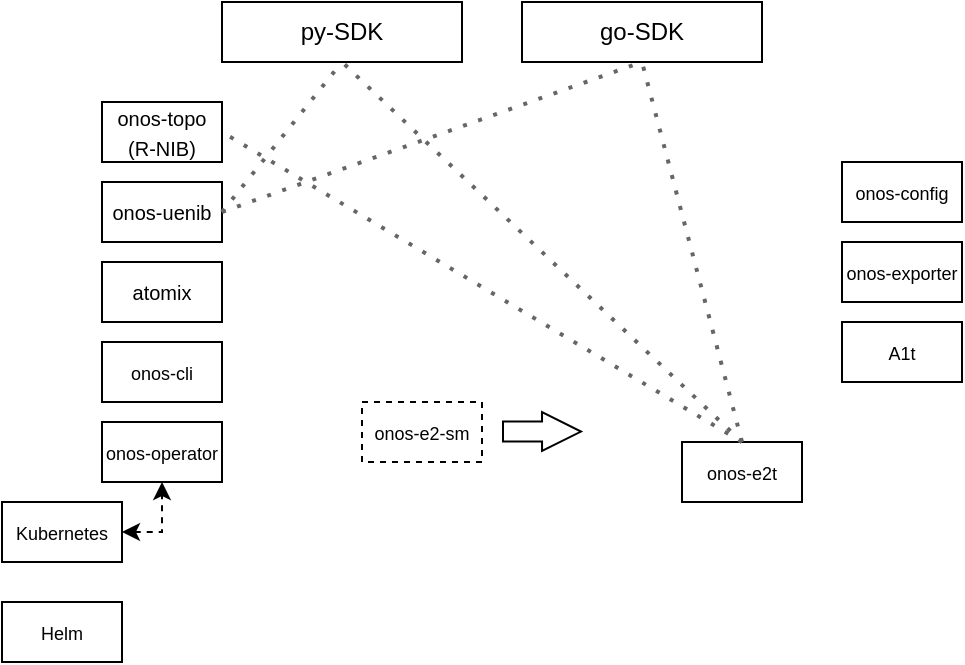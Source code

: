 <mxfile version="24.0.4" type="github">
  <diagram name="Page-1" id="4y5SWqxGncG3rMQPPUBM">
    <mxGraphModel dx="750" dy="441" grid="1" gridSize="10" guides="1" tooltips="1" connect="1" arrows="1" fold="1" page="1" pageScale="1" pageWidth="827" pageHeight="1169" math="0" shadow="0">
      <root>
        <mxCell id="0" />
        <mxCell id="1" parent="0" />
        <mxCell id="leUaTxTquXKBzJ7-gh0m-2" value="&lt;font style=&quot;font-size: 9px;&quot;&gt;onos-operator&lt;/font&gt;" style="rounded=0;whiteSpace=wrap;html=1;" vertex="1" parent="1">
          <mxGeometry x="230" y="430" width="60" height="30" as="geometry" />
        </mxCell>
        <mxCell id="leUaTxTquXKBzJ7-gh0m-3" value="&lt;font style=&quot;font-size: 9px;&quot;&gt;Helm&lt;/font&gt;" style="rounded=0;whiteSpace=wrap;html=1;" vertex="1" parent="1">
          <mxGeometry x="180" y="520" width="60" height="30" as="geometry" />
        </mxCell>
        <mxCell id="leUaTxTquXKBzJ7-gh0m-5" style="edgeStyle=orthogonalEdgeStyle;rounded=0;orthogonalLoop=1;jettySize=auto;html=1;exitX=1;exitY=0.5;exitDx=0;exitDy=0;entryX=0.5;entryY=1;entryDx=0;entryDy=0;startArrow=classic;startFill=1;dashed=1;" edge="1" parent="1" source="leUaTxTquXKBzJ7-gh0m-4" target="leUaTxTquXKBzJ7-gh0m-2">
          <mxGeometry relative="1" as="geometry" />
        </mxCell>
        <mxCell id="leUaTxTquXKBzJ7-gh0m-4" value="&lt;font style=&quot;font-size: 9px;&quot;&gt;Kubernetes&lt;/font&gt;" style="rounded=0;whiteSpace=wrap;html=1;" vertex="1" parent="1">
          <mxGeometry x="180" y="470" width="60" height="30" as="geometry" />
        </mxCell>
        <mxCell id="leUaTxTquXKBzJ7-gh0m-6" value="&lt;font style=&quot;font-size: 9px;&quot;&gt;onos-cli&lt;/font&gt;&lt;span style=&quot;color: rgba(0, 0, 0, 0); font-family: monospace; font-size: 0px; text-align: start; text-wrap: nowrap;&quot;&gt;%3CmxGraphModel%3E%3Croot%3E%3CmxCell%20id%3D%220%22%2F%3E%3CmxCell%20id%3D%221%22%20parent%3D%220%22%2F%3E%3CmxCell%20id%3D%222%22%20value%3D%22%26lt%3Bfont%20style%3D%26quot%3Bfont-size%3A%209px%3B%26quot%3B%26gt%3Bonos-operator%26lt%3B%2Ffont%26gt%3B%22%20style%3D%22rounded%3D0%3BwhiteSpace%3Dwrap%3Bhtml%3D1%3B%22%20vertex%3D%221%22%20parent%3D%221%22%3E%3CmxGeometry%20x%3D%22230%22%20y%3D%22430%22%20width%3D%2260%22%20height%3D%2230%22%20as%3D%22geometry%22%2F%3E%3C%2FmxCell%3E%3C%2Froot%3E%3C%2FmxGraphModel%3E&lt;/span&gt;" style="rounded=0;whiteSpace=wrap;html=1;" vertex="1" parent="1">
          <mxGeometry x="230" y="390" width="60" height="30" as="geometry" />
        </mxCell>
        <mxCell id="leUaTxTquXKBzJ7-gh0m-7" value="&lt;font size=&quot;1&quot;&gt;atomix&lt;/font&gt;&lt;span style=&quot;color: rgba(0, 0, 0, 0); font-family: monospace; font-size: 0px; text-align: start; text-wrap: nowrap;&quot;&gt;%3CmxGraphModel%3E%3Croot%3E%3CmxCell%20id%3D%220%22%2F%3E%3CmxCell%20id%3D%221%22%20parent%3D%220%22%2F%3E%3CmxCell%20id%3D%222%22%20value%3D%22%26lt%3Bfont%20style%3D%26quot%3Bfont-size%3A%209px%3B%26quot%3B%26gt%3Bonos-cli%26lt%3B%2Ffont%26gt%3B%26lt%3Bspan%20style%3D%26quot%3Bcolor%3A%20rgba(0%2C%200%2C%200%2C%200)%3B%20font-family%3A%20monospace%3B%20font-size%3A%200px%3B%20text-align%3A%20start%3B%20text-wrap%3A%20nowrap%3B%26quot%3B%26gt%3B%253CmxGraphModel%253E%253Croot%253E%253CmxCell%2520id%253D%25220%2522%252F%253E%253CmxCell%2520id%253D%25221%2522%2520parent%253D%25220%2522%252F%253E%253CmxCell%2520id%253D%25222%2522%2520value%253D%2522%2526lt%253Bfont%2520style%253D%2526quot%253Bfont-size%253A%25209px%253B%2526quot%253B%2526gt%253Bonos-operator%2526lt%253B%252Ffont%2526gt%253B%2522%2520style%253D%2522rounded%253D0%253BwhiteSpace%253Dwrap%253Bhtml%253D1%253B%2522%2520vertex%253D%25221%2522%2520parent%253D%25221%2522%253E%253CmxGeometry%2520x%253D%2522230%2522%2520y%253D%2522430%2522%2520width%253D%252260%2522%2520height%253D%252230%2522%2520as%253D%2522geometry%2522%252F%253E%253C%252FmxCell%253E%253C%252Froot%253E%253C%252FmxGraphModel%253E%26lt%3B%2Fspan%26gt%3B%22%20style%3D%22rounded%3D0%3BwhiteSpace%3Dwrap%3Bhtml%3D1%3B%22%20vertex%3D%221%22%20parent%3D%221%22%3E%3CmxGeometry%20x%3D%22230%22%20y%3D%22390%22%20width%3D%2260%22%20height%3D%2230%22%20as%3D%22geometry%22%2F%3E%3C%2FmxCell%3E%3C%2Froot%3E%3C%2FmxGraphModel%3E&lt;/span&gt;" style="rounded=0;whiteSpace=wrap;html=1;" vertex="1" parent="1">
          <mxGeometry x="230" y="350" width="60" height="30" as="geometry" />
        </mxCell>
        <mxCell id="leUaTxTquXKBzJ7-gh0m-8" value="&lt;font size=&quot;1&quot;&gt;onos-uenib&lt;/font&gt;" style="rounded=0;whiteSpace=wrap;html=1;" vertex="1" parent="1">
          <mxGeometry x="230" y="310" width="60" height="30" as="geometry" />
        </mxCell>
        <mxCell id="leUaTxTquXKBzJ7-gh0m-9" value="&lt;font style=&quot;font-size: 9px;&quot;&gt;onos-e2-sm&lt;/font&gt;" style="rounded=0;whiteSpace=wrap;html=1;dashed=1;" vertex="1" parent="1">
          <mxGeometry x="360" y="420" width="60" height="30" as="geometry" />
        </mxCell>
        <mxCell id="leUaTxTquXKBzJ7-gh0m-13" value="&lt;font style=&quot;font-size: 9px;&quot;&gt;A1t&lt;/font&gt;" style="rounded=0;whiteSpace=wrap;html=1;" vertex="1" parent="1">
          <mxGeometry x="600" y="380" width="60" height="30" as="geometry" />
        </mxCell>
        <mxCell id="leUaTxTquXKBzJ7-gh0m-14" value="&lt;font style=&quot;font-size: 9px;&quot;&gt;onos-exporter&lt;/font&gt;" style="rounded=0;whiteSpace=wrap;html=1;" vertex="1" parent="1">
          <mxGeometry x="600" y="340" width="60" height="30" as="geometry" />
        </mxCell>
        <mxCell id="leUaTxTquXKBzJ7-gh0m-15" value="&lt;font style=&quot;font-size: 9px;&quot;&gt;onos-config&lt;/font&gt;" style="rounded=0;whiteSpace=wrap;html=1;" vertex="1" parent="1">
          <mxGeometry x="600" y="300" width="60" height="30" as="geometry" />
        </mxCell>
        <mxCell id="leUaTxTquXKBzJ7-gh0m-16" value="&lt;font size=&quot;1&quot;&gt;onos-topo (R-NIB)&lt;/font&gt;" style="rounded=0;whiteSpace=wrap;html=1;" vertex="1" parent="1">
          <mxGeometry x="230" y="270" width="60" height="30" as="geometry" />
        </mxCell>
        <mxCell id="leUaTxTquXKBzJ7-gh0m-19" value="py-SDK" style="rounded=0;whiteSpace=wrap;html=1;" vertex="1" parent="1">
          <mxGeometry x="290" y="220" width="120" height="30" as="geometry" />
        </mxCell>
        <mxCell id="leUaTxTquXKBzJ7-gh0m-17" value="go-SDK" style="rounded=0;whiteSpace=wrap;html=1;" vertex="1" parent="1">
          <mxGeometry x="440" y="220" width="120" height="30" as="geometry" />
        </mxCell>
        <mxCell id="leUaTxTquXKBzJ7-gh0m-10" value="&lt;font style=&quot;font-size: 9px;&quot;&gt;onos-e2t&lt;/font&gt;" style="rounded=0;whiteSpace=wrap;html=1;" vertex="1" parent="1">
          <mxGeometry x="520" y="440" width="60" height="30" as="geometry" />
        </mxCell>
        <mxCell id="leUaTxTquXKBzJ7-gh0m-24" value="" style="endArrow=none;dashed=1;html=1;dashPattern=1 3;strokeWidth=2;rounded=0;exitX=0.5;exitY=0;exitDx=0;exitDy=0;fillColor=#f5f5f5;strokeColor=#666666;" edge="1" parent="1" source="leUaTxTquXKBzJ7-gh0m-10">
          <mxGeometry width="50" height="50" relative="1" as="geometry">
            <mxPoint x="450" y="300" as="sourcePoint" />
            <mxPoint x="500" y="250" as="targetPoint" />
          </mxGeometry>
        </mxCell>
        <mxCell id="leUaTxTquXKBzJ7-gh0m-25" value="" style="endArrow=none;dashed=1;html=1;dashPattern=1 3;strokeWidth=2;rounded=0;exitX=0.5;exitY=0;exitDx=0;exitDy=0;entryX=0.5;entryY=1;entryDx=0;entryDy=0;fillColor=#f5f5f5;strokeColor=#666666;" edge="1" parent="1" source="leUaTxTquXKBzJ7-gh0m-10" target="leUaTxTquXKBzJ7-gh0m-19">
          <mxGeometry width="50" height="50" relative="1" as="geometry">
            <mxPoint x="410" y="360" as="sourcePoint" />
            <mxPoint x="460" y="310" as="targetPoint" />
          </mxGeometry>
        </mxCell>
        <mxCell id="leUaTxTquXKBzJ7-gh0m-26" value="" style="endArrow=none;dashed=1;html=1;dashPattern=1 3;strokeWidth=2;rounded=0;entryX=1;entryY=0.5;entryDx=0;entryDy=0;exitX=0.5;exitY=0;exitDx=0;exitDy=0;fillColor=#f5f5f5;strokeColor=#666666;" edge="1" parent="1" source="leUaTxTquXKBzJ7-gh0m-10" target="leUaTxTquXKBzJ7-gh0m-16">
          <mxGeometry width="50" height="50" relative="1" as="geometry">
            <mxPoint x="410" y="360" as="sourcePoint" />
            <mxPoint x="460" y="310" as="targetPoint" />
          </mxGeometry>
        </mxCell>
        <mxCell id="leUaTxTquXKBzJ7-gh0m-27" value="" style="endArrow=none;dashed=1;html=1;dashPattern=1 3;strokeWidth=2;rounded=0;entryX=0.5;entryY=1;entryDx=0;entryDy=0;exitX=1;exitY=0.5;exitDx=0;exitDy=0;fillColor=#f5f5f5;strokeColor=#666666;" edge="1" parent="1" source="leUaTxTquXKBzJ7-gh0m-8" target="leUaTxTquXKBzJ7-gh0m-17">
          <mxGeometry width="50" height="50" relative="1" as="geometry">
            <mxPoint x="410" y="360" as="sourcePoint" />
            <mxPoint x="460" y="310" as="targetPoint" />
          </mxGeometry>
        </mxCell>
        <mxCell id="leUaTxTquXKBzJ7-gh0m-28" value="" style="endArrow=none;dashed=1;html=1;dashPattern=1 3;strokeWidth=2;rounded=0;entryX=0.5;entryY=1;entryDx=0;entryDy=0;exitX=1;exitY=0.5;exitDx=0;exitDy=0;fillColor=#f5f5f5;strokeColor=#666666;" edge="1" parent="1" source="leUaTxTquXKBzJ7-gh0m-8" target="leUaTxTquXKBzJ7-gh0m-19">
          <mxGeometry width="50" height="50" relative="1" as="geometry">
            <mxPoint x="410" y="360" as="sourcePoint" />
            <mxPoint x="460" y="310" as="targetPoint" />
          </mxGeometry>
        </mxCell>
        <mxCell id="leUaTxTquXKBzJ7-gh0m-31" value="" style="shape=flexArrow;endArrow=classic;html=1;rounded=0;endWidth=8.4;endSize=6.16;" edge="1" parent="1">
          <mxGeometry width="50" height="50" relative="1" as="geometry">
            <mxPoint x="430" y="434.8" as="sourcePoint" />
            <mxPoint x="470" y="434.8" as="targetPoint" />
          </mxGeometry>
        </mxCell>
      </root>
    </mxGraphModel>
  </diagram>
</mxfile>
